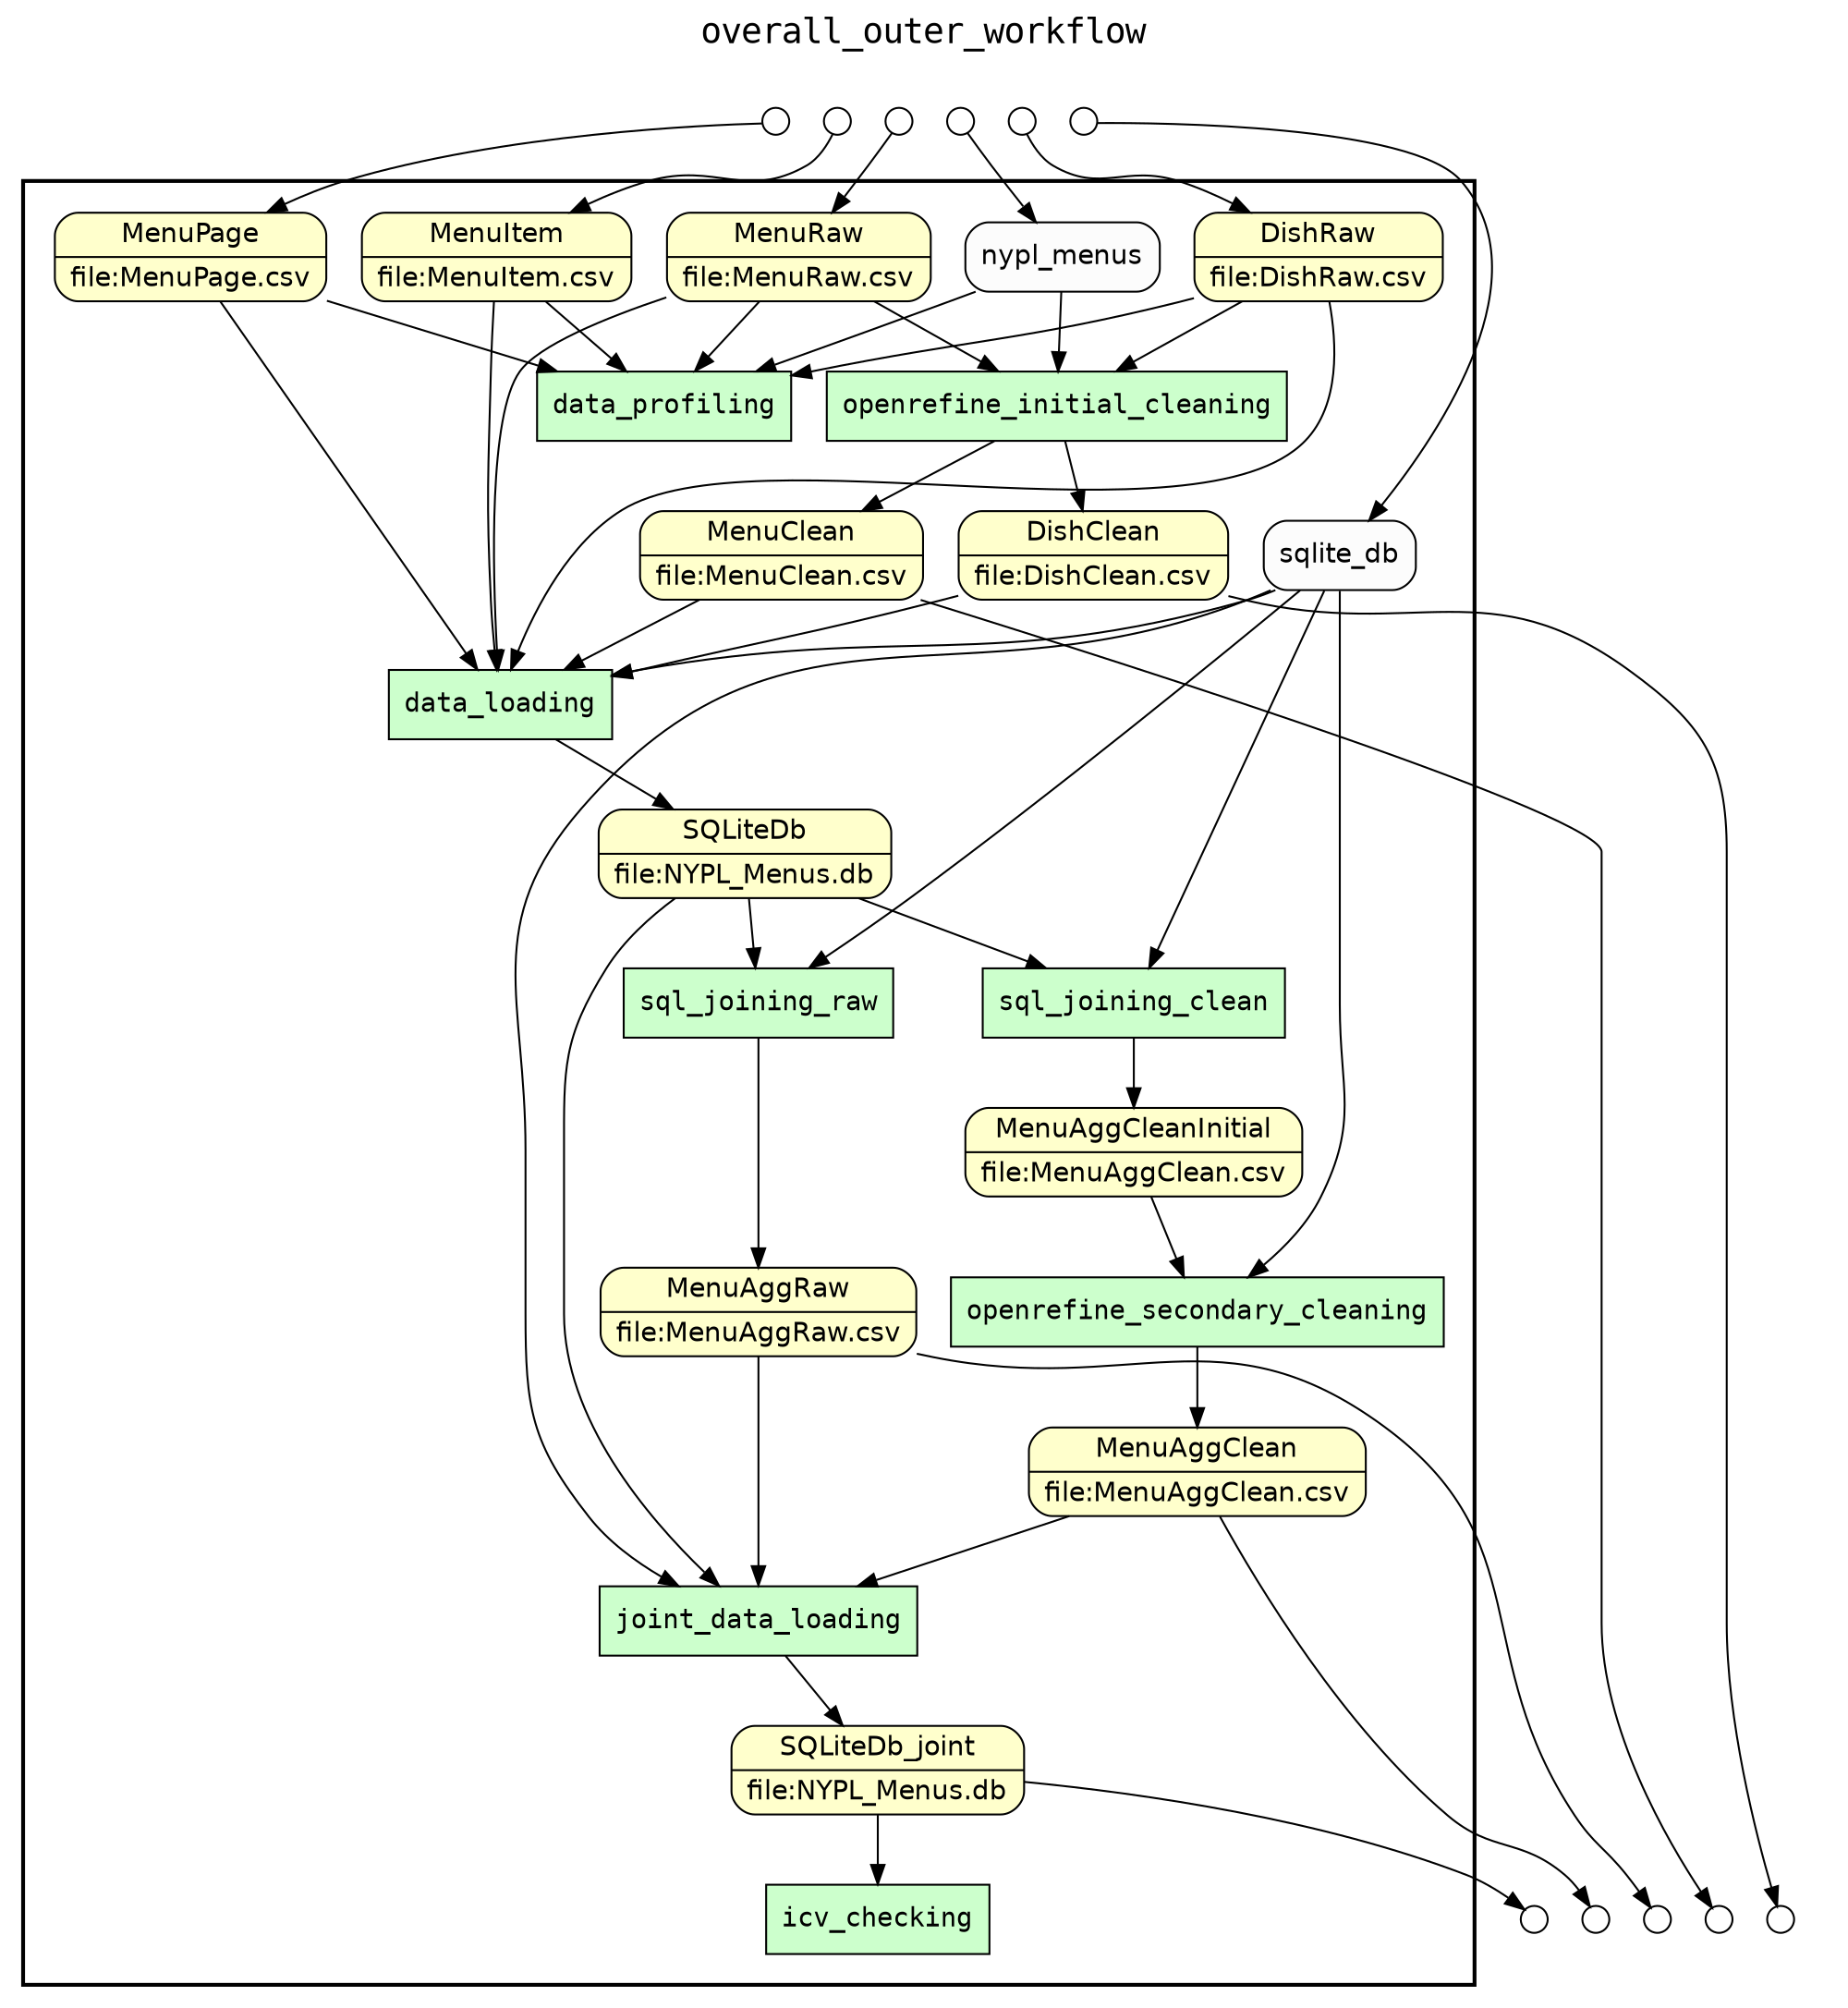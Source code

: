 digraph Workflow {
rankdir=TB
fontname=Courier; fontsize=18; labelloc=t
label=overall_outer_workflow
subgraph cluster_workflow_box_outer { label=""; color=black; penwidth=2
subgraph cluster_workflow_box_inner { label=""; color=white
node[shape=box style=filled fillcolor="#CCFFCC" peripheries=1 fontname=Courier]
data_profiling
openrefine_initial_cleaning
data_loading
sql_joining_clean
openrefine_secondary_cleaning
sql_joining_raw
joint_data_loading
icv_checking
node[shape=box style="rounded,filled" fillcolor="#FFFFCC" peripheries=1 fontname=Helvetica]
DishClean [shape=record rankdir=LR label="{<f0> DishClean |<f1> file\:DishClean.csv}"];
MenuClean [shape=record rankdir=LR label="{<f0> MenuClean |<f1> file\:MenuClean.csv}"];
MenuAggClean [shape=record rankdir=LR label="{<f0> MenuAggClean |<f1> file\:MenuAggClean.csv}"];
MenuAggRaw [shape=record rankdir=LR label="{<f0> MenuAggRaw |<f1> file\:MenuAggRaw.csv}"];
SQLiteDb_joint [shape=record rankdir=LR label="{<f0> SQLiteDb_joint |<f1> file\:NYPL_Menus.db}"];
DishRaw [shape=record rankdir=LR label="{<f0> DishRaw |<f1> file\:DishRaw.csv}"];
MenuRaw [shape=record rankdir=LR label="{<f0> MenuRaw |<f1> file\:MenuRaw.csv}"];
MenuPage [shape=record rankdir=LR label="{<f0> MenuPage |<f1> file\:MenuPage.csv}"];
MenuItem [shape=record rankdir=LR label="{<f0> MenuItem |<f1> file\:MenuItem.csv}"];
SQLiteDb [shape=record rankdir=LR label="{<f0> SQLiteDb |<f1> file\:NYPL_Menus.db}"];
MenuAggCleanInitial [shape=record rankdir=LR label="{<f0> MenuAggCleanInitial |<f1> file\:MenuAggClean.csv}"];
node[shape=box style="rounded,filled" fillcolor="#FCFCFC" peripheries=1 fontname=Helvetica]
nypl_menus
sqlite_db
nypl_menus -> data_profiling
DishRaw -> data_profiling
MenuRaw -> data_profiling
MenuPage -> data_profiling
MenuItem -> data_profiling
openrefine_initial_cleaning -> DishClean
openrefine_initial_cleaning -> MenuClean
nypl_menus -> openrefine_initial_cleaning
DishRaw -> openrefine_initial_cleaning
MenuRaw -> openrefine_initial_cleaning
data_loading -> SQLiteDb
sqlite_db -> data_loading
DishRaw -> data_loading
MenuRaw -> data_loading
MenuPage -> data_loading
MenuItem -> data_loading
DishClean -> data_loading
MenuClean -> data_loading
sql_joining_clean -> MenuAggCleanInitial
sqlite_db -> sql_joining_clean
SQLiteDb -> sql_joining_clean
openrefine_secondary_cleaning -> MenuAggClean
sqlite_db -> openrefine_secondary_cleaning
MenuAggCleanInitial -> openrefine_secondary_cleaning
sql_joining_raw -> MenuAggRaw
sqlite_db -> sql_joining_raw
SQLiteDb -> sql_joining_raw
joint_data_loading -> SQLiteDb_joint
sqlite_db -> joint_data_loading
SQLiteDb -> joint_data_loading
MenuAggClean -> joint_data_loading
MenuAggRaw -> joint_data_loading
SQLiteDb_joint -> icv_checking
}}
subgraph cluster_input_ports_group_outer { label=""; color=white
subgraph cluster_input_ports_group_inner { label=""; color=white
node[shape=circle style="rounded,filled" fillcolor="#FFFFFF" peripheries=1 fontname=Helvetica width=0.2]
nypl_menus_input_port [label=""]
sqlite_db_input_port [label=""]
DishRaw_input_port [label=""]
MenuRaw_input_port [label=""]
MenuPage_input_port [label=""]
MenuItem_input_port [label=""]
}}
subgraph cluster_output_ports_group_outer { label=""; color=white
subgraph cluster_output_ports_group_inner { label=""; color=white
node[shape=circle style="rounded,filled" fillcolor="#FFFFFF" peripheries=1 fontname=Helvetica width=0.2]
DishClean_output_port [label=""]
MenuClean_output_port [label=""]
MenuAggClean_output_port [label=""]
MenuAggRaw_output_port [label=""]
SQLiteDb_joint_output_port [label=""]
}}
nypl_menus_input_port -> nypl_menus
sqlite_db_input_port -> sqlite_db
DishRaw_input_port -> DishRaw
MenuRaw_input_port -> MenuRaw
MenuPage_input_port -> MenuPage
MenuItem_input_port -> MenuItem
DishClean -> DishClean_output_port
MenuClean -> MenuClean_output_port
MenuAggClean -> MenuAggClean_output_port
MenuAggRaw -> MenuAggRaw_output_port
SQLiteDb_joint -> SQLiteDb_joint_output_port
}

